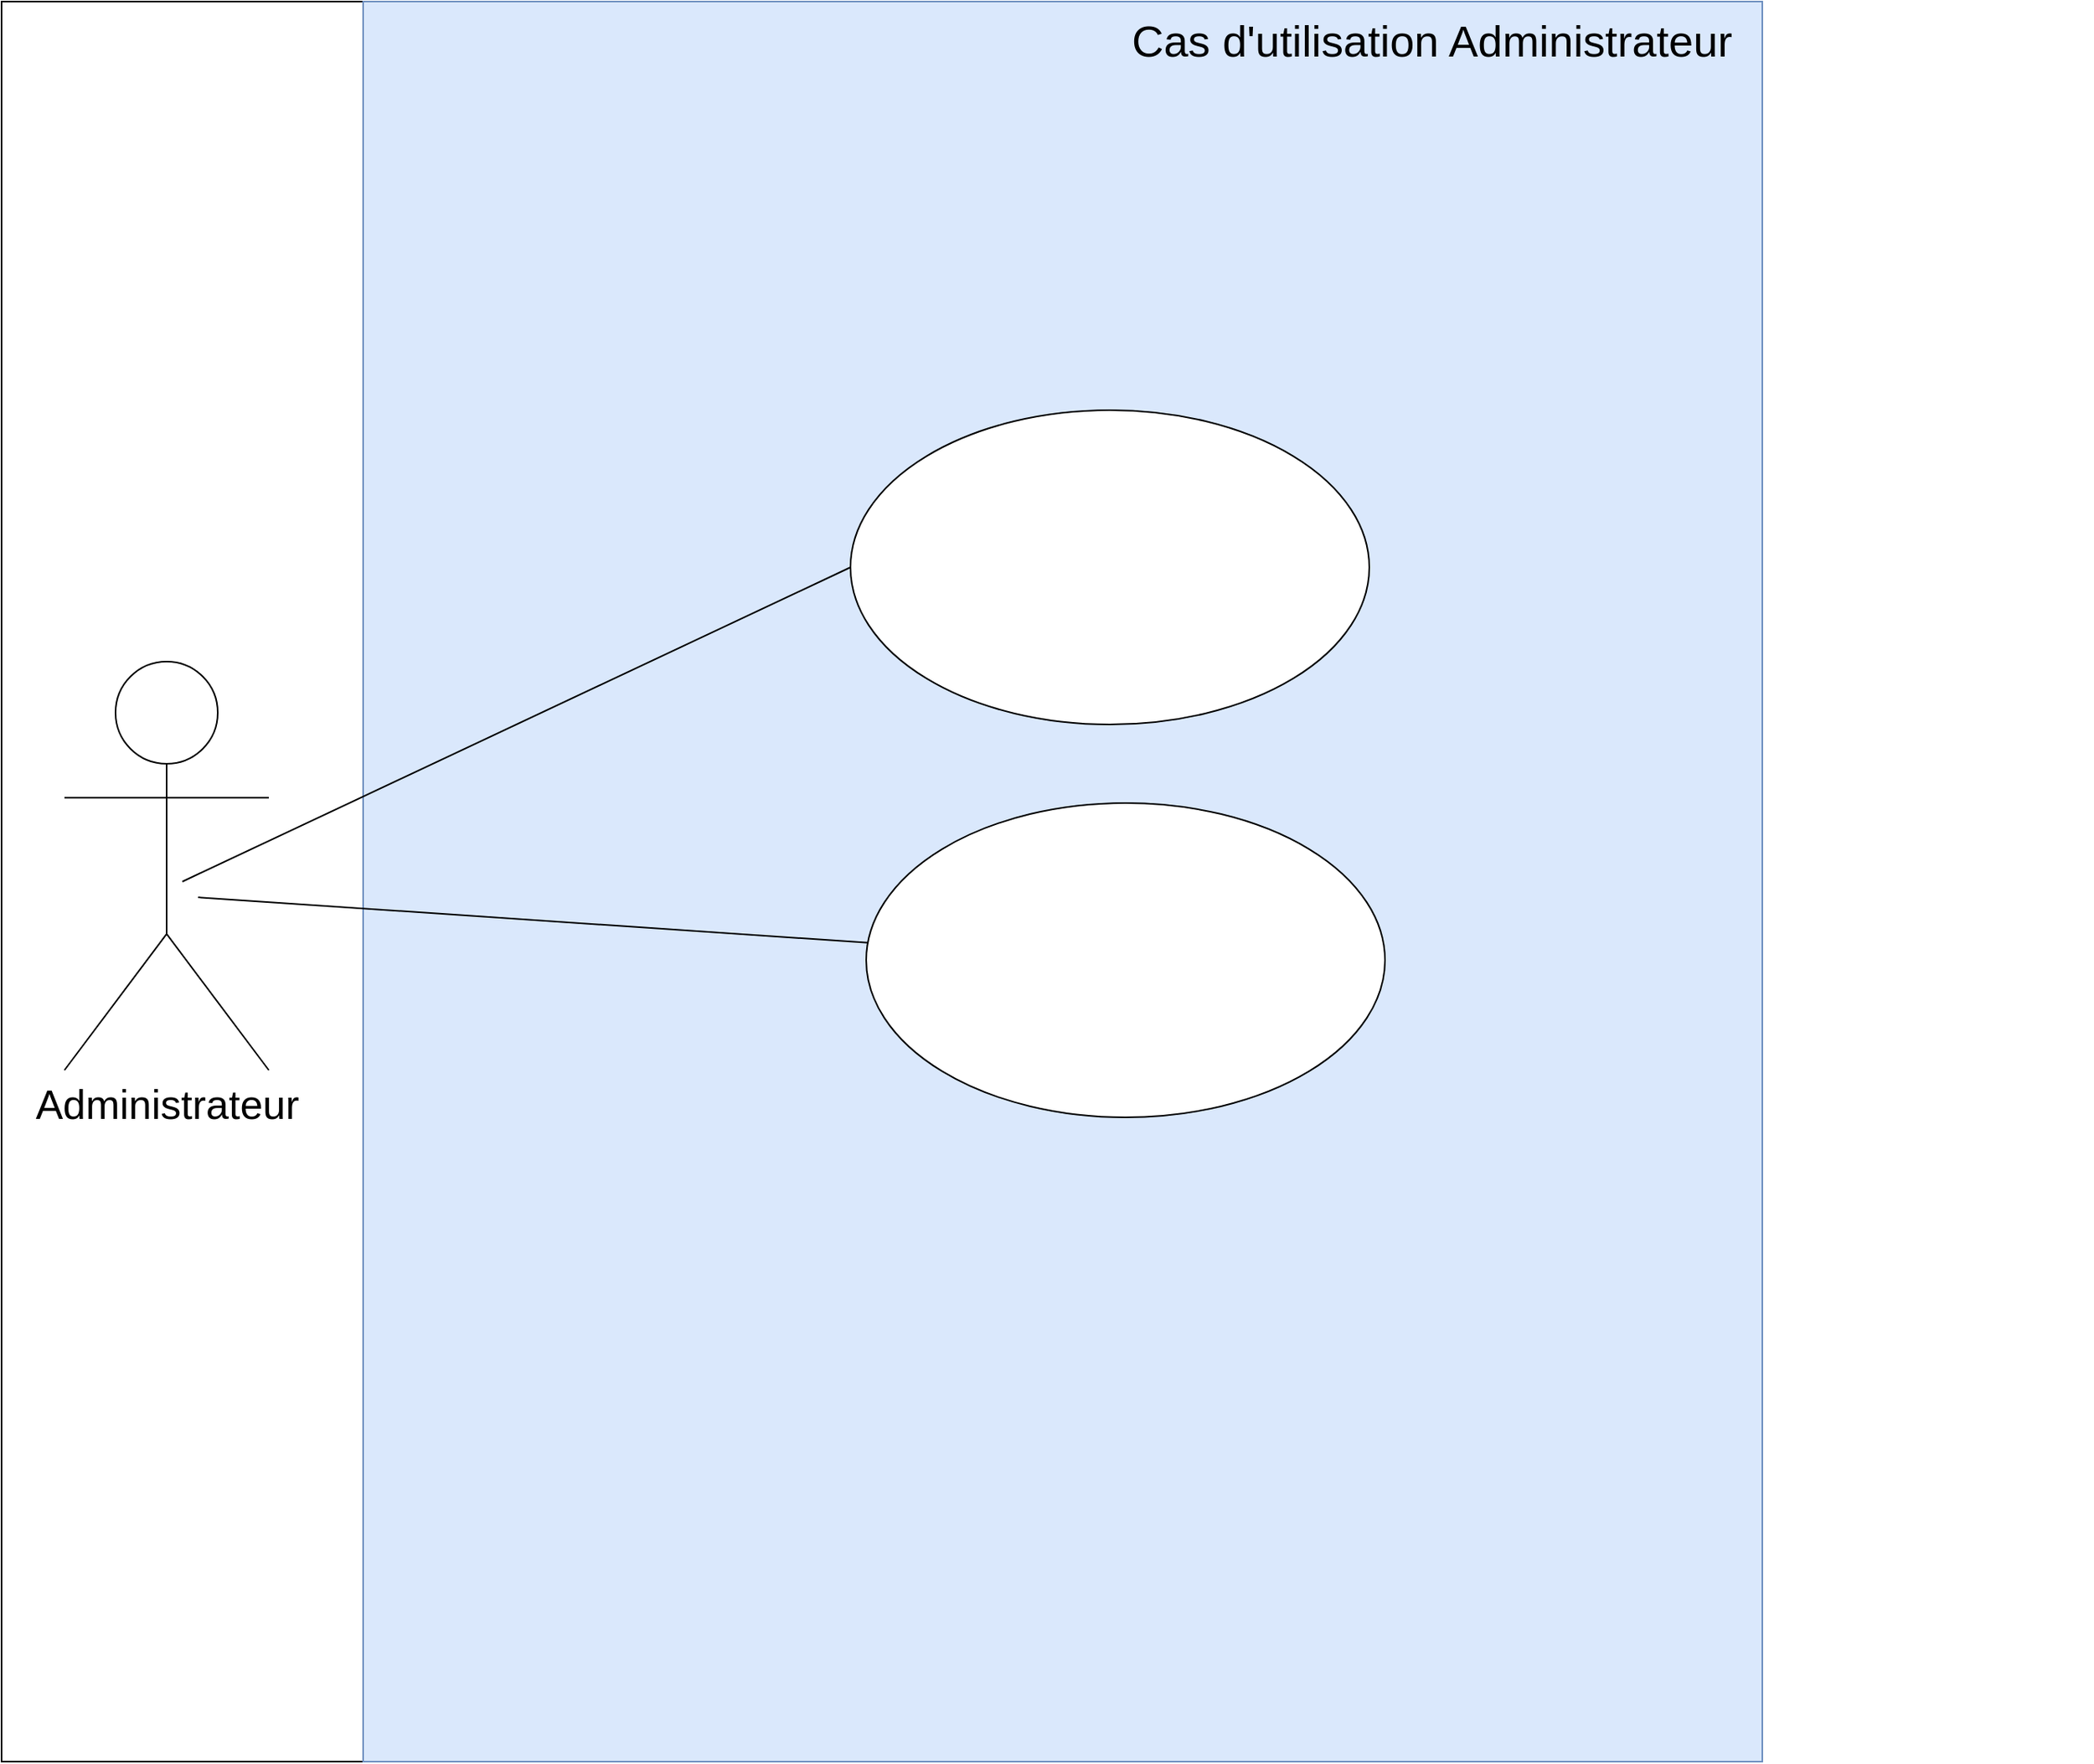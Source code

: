 <mxfile version="15.5.1" type="github"><diagram id="y85TKeP2wBH4dLe60alc" name="Page-1"><mxGraphModel dx="2051" dy="1104" grid="1" gridSize="10" guides="1" tooltips="1" connect="1" arrows="1" fold="1" page="1" pageScale="1" pageWidth="850" pageHeight="1100" math="0" shadow="0"><root><mxCell id="0"/><mxCell id="1" parent="0"/><mxCell id="Xjbe4XN_0XujpbxIoSMV-4" value="" style="whiteSpace=wrap;html=1;aspect=fixed;" parent="1" vertex="1"><mxGeometry x="-690" y="600" width="1120" height="1120" as="geometry"/></mxCell><mxCell id="Xjbe4XN_0XujpbxIoSMV-3" value="" style="whiteSpace=wrap;html=1;fillColor=#dae8fc;strokeColor=#6c8ebf;" parent="1" vertex="1"><mxGeometry x="-460" y="600" width="890" height="1120" as="geometry"/></mxCell><mxCell id="Xjbe4XN_0XujpbxIoSMV-5" value="&lt;font style=&quot;font-size: 26px&quot;&gt;Administrateur&lt;/font&gt;" style="shape=umlActor;verticalLabelPosition=bottom;verticalAlign=top;html=1;outlineConnect=0;" parent="1" vertex="1"><mxGeometry x="-650" y="1020" width="130" height="260" as="geometry"/></mxCell><mxCell id="Xjbe4XN_0XujpbxIoSMV-7" value="Cas d'utilisation Administrateur" style="text;html=1;strokeColor=none;fillColor=none;align=center;verticalAlign=middle;whiteSpace=wrap;rounded=0;fontSize=28;" parent="1" vertex="1"><mxGeometry x="-200" y="610" width="840" height="30" as="geometry"/></mxCell><mxCell id="Xjbe4XN_0XujpbxIoSMV-8" value="" style="ellipse;whiteSpace=wrap;html=1;fontSize=28;" parent="1" vertex="1"><mxGeometry x="-150" y="860" width="330" height="200" as="geometry"/></mxCell><mxCell id="Xjbe4XN_0XujpbxIoSMV-9" value="" style="ellipse;whiteSpace=wrap;html=1;fontSize=28;" parent="1" vertex="1"><mxGeometry x="-140" y="1110" width="330" height="200" as="geometry"/></mxCell><mxCell id="Xjbe4XN_0XujpbxIoSMV-12" value="" style="endArrow=none;html=1;rounded=0;fontSize=28;entryX=0;entryY=0.5;entryDx=0;entryDy=0;exitX=0.5;exitY=0.5;exitDx=0;exitDy=0;exitPerimeter=0;" parent="1" target="Xjbe4XN_0XujpbxIoSMV-8" edge="1"><mxGeometry width="50" height="50" relative="1" as="geometry"><mxPoint x="-575" y="1160" as="sourcePoint"/><mxPoint x="-270.0" y="770" as="targetPoint"/></mxGeometry></mxCell><mxCell id="Xjbe4XN_0XujpbxIoSMV-13" value="" style="endArrow=none;html=1;rounded=0;fontSize=28;exitX=0.5;exitY=0.5;exitDx=0;exitDy=0;exitPerimeter=0;" parent="1" target="Xjbe4XN_0XujpbxIoSMV-9" edge="1"><mxGeometry width="50" height="50" relative="1" as="geometry"><mxPoint x="-565" y="1170" as="sourcePoint"/><mxPoint x="-140" y="970" as="targetPoint"/></mxGeometry></mxCell></root></mxGraphModel></diagram></mxfile>
